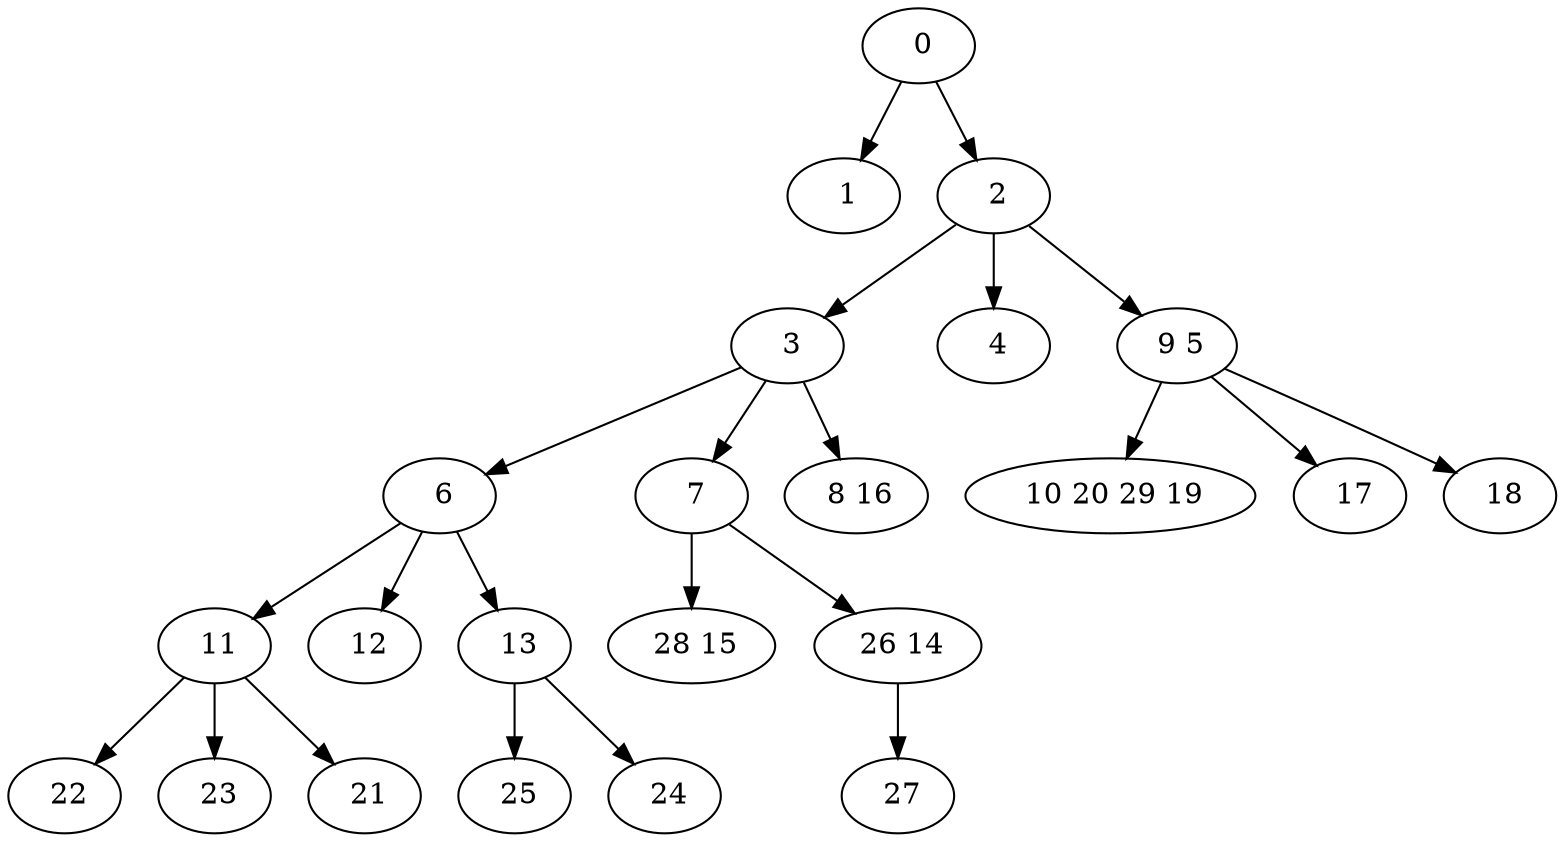 digraph mytree {
" 0" -> " 1";
" 0" -> " 2";
" 1";
" 2" -> " 3";
" 2" -> " 4";
" 2" -> " 9 5";
" 3" -> " 6";
" 3" -> " 7";
" 3" -> " 8 16";
" 4";
" 6" -> " 11";
" 6" -> " 12";
" 6" -> " 13";
" 7" -> " 28 15";
" 7" -> " 26 14";
" 8 16";
" 9 5" -> " 10 20 29 19";
" 9 5" -> " 17";
" 9 5" -> " 18";
" 11" -> " 22";
" 11" -> " 23";
" 11" -> " 21";
" 12";
" 13" -> " 25";
" 13" -> " 24";
" 28 15";
" 26 14" -> " 27";
" 22";
" 23";
" 25";
" 27";
" 10 20 29 19";
" 17";
" 18";
" 24";
" 21";
}
